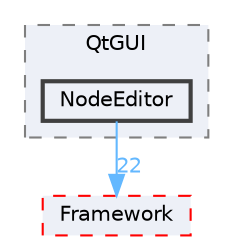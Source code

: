 digraph "D:/Peridyno/peridyno/src/Rendering/GUI/QtGUI/NodeEditor"
{
 // LATEX_PDF_SIZE
  bgcolor="transparent";
  edge [fontname=Helvetica,fontsize=10,labelfontname=Helvetica,labelfontsize=10];
  node [fontname=Helvetica,fontsize=10,shape=box,height=0.2,width=0.4];
  compound=true
  subgraph clusterdir_3eee2bdbe428b00776105791c453f4fc {
    graph [ bgcolor="#edf0f7", pencolor="grey50", label="QtGUI", fontname=Helvetica,fontsize=10 style="filled,dashed", URL="dir_3eee2bdbe428b00776105791c453f4fc.html",tooltip=""]
  dir_fe211f525132f31f238659da8a5bcea0 [label="NodeEditor", fillcolor="#edf0f7", color="grey25", style="filled,bold", URL="dir_fe211f525132f31f238659da8a5bcea0.html",tooltip=""];
  }
  dir_72c161997c5186b0a4bbf39a44809cf4 [label="Framework", fillcolor="#edf0f7", color="red", style="filled,dashed", URL="dir_72c161997c5186b0a4bbf39a44809cf4.html",tooltip=""];
  dir_fe211f525132f31f238659da8a5bcea0->dir_72c161997c5186b0a4bbf39a44809cf4 [headlabel="22", labeldistance=1.5 headhref="dir_000060_000027.html" href="dir_000060_000027.html" color="steelblue1" fontcolor="steelblue1"];
}
